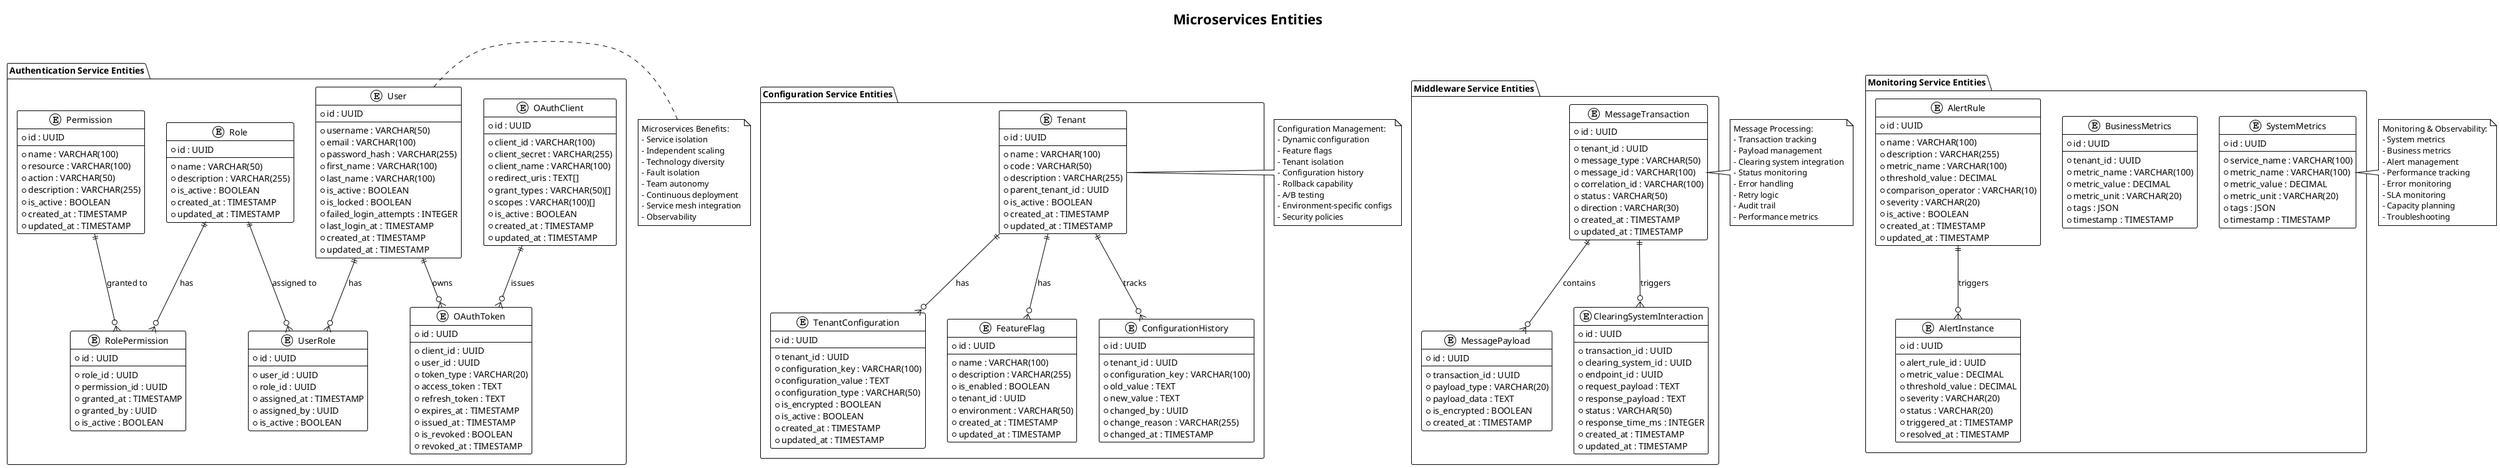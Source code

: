 @startuml MICROSERVICES_ENTITIES
!theme plain
title Microservices Entities

package "Authentication Service Entities" {
    entity "User" {
        * id : UUID
        --
        * username : VARCHAR(50)
        * email : VARCHAR(100)
        * password_hash : VARCHAR(255)
        * first_name : VARCHAR(100)
        * last_name : VARCHAR(100)
        * is_active : BOOLEAN
        * is_locked : BOOLEAN
        * failed_login_attempts : INTEGER
        * last_login_at : TIMESTAMP
        * created_at : TIMESTAMP
        * updated_at : TIMESTAMP
    }

    entity "Role" {
        * id : UUID
        --
        * name : VARCHAR(50)
        * description : VARCHAR(255)
        * is_active : BOOLEAN
        * created_at : TIMESTAMP
        * updated_at : TIMESTAMP
    }

    entity "Permission" {
        * id : UUID
        --
        * name : VARCHAR(100)
        * resource : VARCHAR(100)
        * action : VARCHAR(50)
        * description : VARCHAR(255)
        * is_active : BOOLEAN
        * created_at : TIMESTAMP
        * updated_at : TIMESTAMP
    }

    entity "UserRole" {
        * id : UUID
        --
        * user_id : UUID
        * role_id : UUID
        * assigned_at : TIMESTAMP
        * assigned_by : UUID
        * is_active : BOOLEAN
    }

    entity "RolePermission" {
        * id : UUID
        --
        * role_id : UUID
        * permission_id : UUID
        * granted_at : TIMESTAMP
        * granted_by : UUID
        * is_active : BOOLEAN
    }

    entity "OAuthClient" {
        * id : UUID
        --
        * client_id : VARCHAR(100)
        * client_secret : VARCHAR(255)
        * client_name : VARCHAR(100)
        * redirect_uris : TEXT[]
        * grant_types : VARCHAR(50)[]
        * scopes : VARCHAR(100)[]
        * is_active : BOOLEAN
        * created_at : TIMESTAMP
        * updated_at : TIMESTAMP
    }

    entity "OAuthToken" {
        * id : UUID
        --
        * client_id : UUID
        * user_id : UUID
        * token_type : VARCHAR(20)
        * access_token : TEXT
        * refresh_token : TEXT
        * expires_at : TIMESTAMP
        * issued_at : TIMESTAMP
        * is_revoked : BOOLEAN
        * revoked_at : TIMESTAMP
    }
}

package "Configuration Service Entities" {
    entity "Tenant" {
        * id : UUID
        --
        * name : VARCHAR(100)
        * code : VARCHAR(50)
        * description : VARCHAR(255)
        * parent_tenant_id : UUID
        * is_active : BOOLEAN
        * created_at : TIMESTAMP
        * updated_at : TIMESTAMP
    }

    entity "TenantConfiguration" {
        * id : UUID
        --
        * tenant_id : UUID
        * configuration_key : VARCHAR(100)
        * configuration_value : TEXT
        * configuration_type : VARCHAR(50)
        * is_encrypted : BOOLEAN
        * is_active : BOOLEAN
        * created_at : TIMESTAMP
        * updated_at : TIMESTAMP
    }

    entity "FeatureFlag" {
        * id : UUID
        --
        * name : VARCHAR(100)
        * description : VARCHAR(255)
        * is_enabled : BOOLEAN
        * tenant_id : UUID
        * environment : VARCHAR(50)
        * created_at : TIMESTAMP
        * updated_at : TIMESTAMP
    }

    entity "ConfigurationHistory" {
        * id : UUID
        --
        * tenant_id : UUID
        * configuration_key : VARCHAR(100)
        * old_value : TEXT
        * new_value : TEXT
        * changed_by : UUID
        * change_reason : VARCHAR(255)
        * changed_at : TIMESTAMP
    }
}

package "Middleware Service Entities" {
    entity "MessageTransaction" {
        * id : UUID
        --
        * tenant_id : UUID
        * message_type : VARCHAR(50)
        * message_id : VARCHAR(100)
        * correlation_id : VARCHAR(100)
        * status : VARCHAR(50)
        * direction : VARCHAR(30)
        * created_at : TIMESTAMP
        * updated_at : TIMESTAMP
    }

    entity "MessagePayload" {
        * id : UUID
        --
        * transaction_id : UUID
        * payload_type : VARCHAR(20)
        * payload_data : TEXT
        * is_encrypted : BOOLEAN
        * created_at : TIMESTAMP
    }

    entity "ClearingSystemInteraction" {
        * id : UUID
        --
        * transaction_id : UUID
        * clearing_system_id : UUID
        * endpoint_id : UUID
        * request_payload : TEXT
        * response_payload : TEXT
        * status : VARCHAR(50)
        * response_time_ms : INTEGER
        * created_at : TIMESTAMP
        * updated_at : TIMESTAMP
    }
}

package "Monitoring Service Entities" {
    entity "SystemMetrics" {
        * id : UUID
        --
        * service_name : VARCHAR(100)
        * metric_name : VARCHAR(100)
        * metric_value : DECIMAL
        * metric_unit : VARCHAR(20)
        * tags : JSON
        * timestamp : TIMESTAMP
    }

    entity "BusinessMetrics" {
        * id : UUID
        --
        * tenant_id : UUID
        * metric_name : VARCHAR(100)
        * metric_value : DECIMAL
        * metric_unit : VARCHAR(20)
        * tags : JSON
        * timestamp : TIMESTAMP
    }

    entity "AlertRule" {
        * id : UUID
        --
        * name : VARCHAR(100)
        * description : VARCHAR(255)
        * metric_name : VARCHAR(100)
        * threshold_value : DECIMAL
        * comparison_operator : VARCHAR(10)
        * severity : VARCHAR(20)
        * is_active : BOOLEAN
        * created_at : TIMESTAMP
        * updated_at : TIMESTAMP
    }

    entity "AlertInstance" {
        * id : UUID
        --
        * alert_rule_id : UUID
        * metric_value : DECIMAL
        * threshold_value : DECIMAL
        * severity : VARCHAR(20)
        * status : VARCHAR(20)
        * triggered_at : TIMESTAMP
        * resolved_at : TIMESTAMP
    }
}

' Relationships
User ||--o{ UserRole : "has"
Role ||--o{ UserRole : "assigned to"
Role ||--o{ RolePermission : "has"
Permission ||--o{ RolePermission : "granted to"

OAuthClient ||--o{ OAuthToken : "issues"
User ||--o{ OAuthToken : "owns"

Tenant ||--o{ TenantConfiguration : "has"
Tenant ||--o{ FeatureFlag : "has"
Tenant ||--o{ ConfigurationHistory : "tracks"

MessageTransaction ||--o{ MessagePayload : "contains"
MessageTransaction ||--o{ ClearingSystemInteraction : "triggers"

AlertRule ||--o{ AlertInstance : "triggers"

' Microservices benefits
note right of User
Microservices Benefits:
- Service isolation
- Independent scaling
- Technology diversity
- Fault isolation
- Team autonomy
- Continuous deployment
- Service mesh integration
- Observability
end note

note right of Tenant
Configuration Management:
- Dynamic configuration
- Feature flags
- Tenant isolation
- Configuration history
- Rollback capability
- A/B testing
- Environment-specific configs
- Security policies
end note

note right of MessageTransaction
Message Processing:
- Transaction tracking
- Payload management
- Clearing system integration
- Status monitoring
- Error handling
- Retry logic
- Audit trail
- Performance metrics
end note

note right of SystemMetrics
Monitoring & Observability:
- System metrics
- Business metrics
- Alert management
- Performance tracking
- Error monitoring
- SLA monitoring
- Capacity planning
- Troubleshooting
end note

@enduml